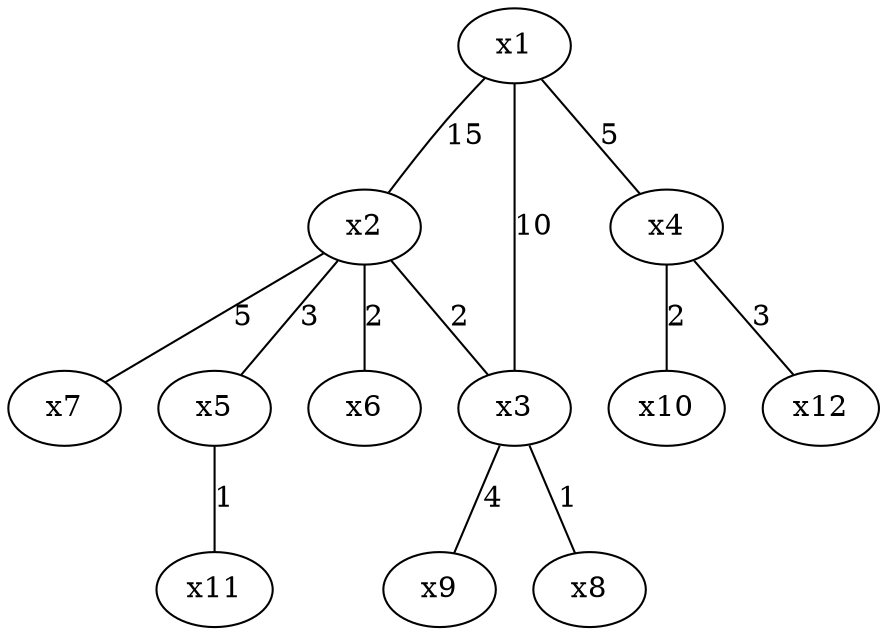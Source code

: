 Graph gr_name {
	x1 -- x2[label = "15"];
	x1 -- x4[label = "5"];
	x1 -- x3[label = "10"];
	x2 -- x3[label = "2"];
	x2 -- x5[label = "3"];
	x2 -- x6[label = "2"];
	x2 -- x7[label = "5"];
	x3 -- x8[label = "1"];
	x3 -- x9[label = "4"];
	x4 -- x12[label = "3"];
	x5 -- x11[label = "1"];
	x4 -- x10[label = "2"];
}
